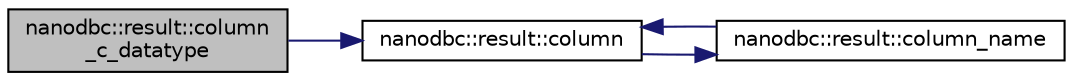 digraph "nanodbc::result::column_c_datatype"
{
 // LATEX_PDF_SIZE
  edge [fontname="Helvetica",fontsize="10",labelfontname="Helvetica",labelfontsize="10"];
  node [fontname="Helvetica",fontsize="10",shape=record];
  rankdir="LR";
  Node37 [label="nanodbc::result::column\l_c_datatype",height=0.2,width=0.4,color="black", fillcolor="grey75", style="filled", fontcolor="black",tooltip="Returns a identifying integer value representing the C type of this column."];
  Node37 -> Node38 [color="midnightblue",fontsize="10",style="solid",fontname="Helvetica"];
  Node38 [label="nanodbc::result::column",height=0.2,width=0.4,color="black", fillcolor="white", style="filled",URL="$classnanodbc_1_1result.html#ae4e254b2db63c65473cc058de3d5a844",tooltip="Returns the column number of the specified column name."];
  Node38 -> Node39 [color="midnightblue",fontsize="10",style="solid",fontname="Helvetica"];
  Node39 [label="nanodbc::result::column_name",height=0.2,width=0.4,color="black", fillcolor="white", style="filled",URL="$classnanodbc_1_1result.html#a2bd3fc4e416108960c4191b2cbba256b",tooltip="Returns the name of the specified column."];
  Node39 -> Node38 [color="midnightblue",fontsize="10",style="solid",fontname="Helvetica"];
}
